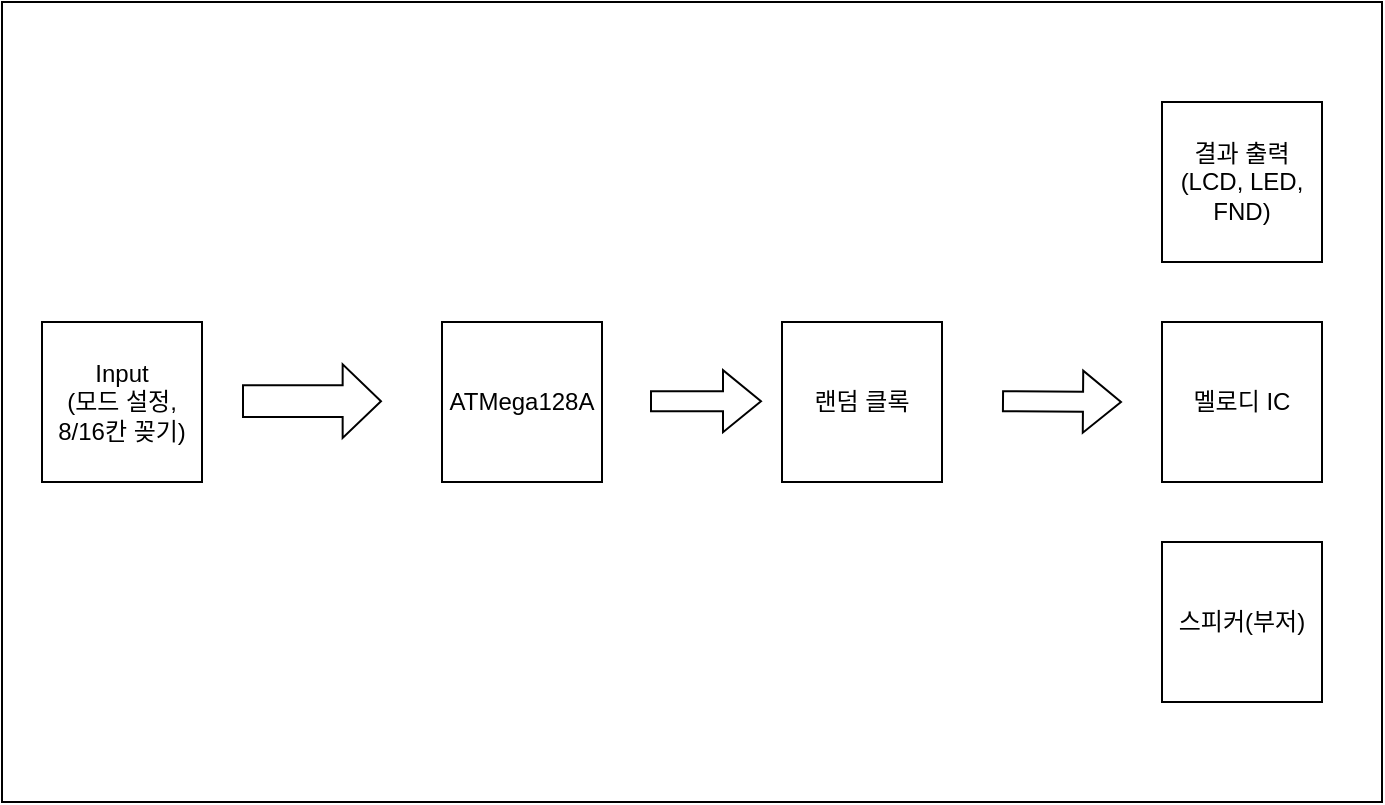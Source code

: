 <mxfile version="21.7.5" type="device">
  <diagram id="KmeOK3z8RIeW-kjtIjNT" name="페이지-1">
    <mxGraphModel dx="1290" dy="542" grid="1" gridSize="10" guides="1" tooltips="1" connect="1" arrows="1" fold="1" page="1" pageScale="1" pageWidth="827" pageHeight="1169" math="0" shadow="0">
      <root>
        <mxCell id="0" />
        <mxCell id="1" parent="0" />
        <mxCell id="A9dXil1ajjLkdsDf59uB-11" value="" style="rounded=0;whiteSpace=wrap;html=1;" vertex="1" parent="1">
          <mxGeometry x="90" width="690" height="400" as="geometry" />
        </mxCell>
        <mxCell id="A9dXil1ajjLkdsDf59uB-1" value="Input&lt;br&gt;(모드 설정,&lt;br&gt;8/16칸 꽂기)" style="whiteSpace=wrap;html=1;aspect=fixed;" vertex="1" parent="1">
          <mxGeometry x="110" y="160" width="80" height="80" as="geometry" />
        </mxCell>
        <mxCell id="A9dXil1ajjLkdsDf59uB-2" value="" style="shape=flexArrow;endArrow=classic;html=1;rounded=0;width=15.833;endSize=6.058;" edge="1" parent="1">
          <mxGeometry width="50" height="50" relative="1" as="geometry">
            <mxPoint x="210" y="199.58" as="sourcePoint" />
            <mxPoint x="280" y="199.58" as="targetPoint" />
          </mxGeometry>
        </mxCell>
        <mxCell id="A9dXil1ajjLkdsDf59uB-3" value="ATMega128A" style="whiteSpace=wrap;html=1;aspect=fixed;" vertex="1" parent="1">
          <mxGeometry x="310" y="160" width="80" height="80" as="geometry" />
        </mxCell>
        <mxCell id="A9dXil1ajjLkdsDf59uB-4" value="랜덤 클록" style="whiteSpace=wrap;html=1;aspect=fixed;" vertex="1" parent="1">
          <mxGeometry x="480" y="160" width="80" height="80" as="geometry" />
        </mxCell>
        <mxCell id="A9dXil1ajjLkdsDf59uB-5" value="" style="shape=flexArrow;endArrow=classic;html=1;rounded=0;" edge="1" parent="1">
          <mxGeometry width="50" height="50" relative="1" as="geometry">
            <mxPoint x="414" y="199.58" as="sourcePoint" />
            <mxPoint x="470" y="199.58" as="targetPoint" />
          </mxGeometry>
        </mxCell>
        <mxCell id="A9dXil1ajjLkdsDf59uB-6" value="" style="shape=flexArrow;endArrow=classic;html=1;rounded=0;" edge="1" parent="1">
          <mxGeometry width="50" height="50" relative="1" as="geometry">
            <mxPoint x="590" y="199.58" as="sourcePoint" />
            <mxPoint x="650" y="200" as="targetPoint" />
          </mxGeometry>
        </mxCell>
        <mxCell id="A9dXil1ajjLkdsDf59uB-7" value="결과 출력&lt;br&gt;(LCD, LED, FND)" style="whiteSpace=wrap;html=1;aspect=fixed;" vertex="1" parent="1">
          <mxGeometry x="670" y="50" width="80" height="80" as="geometry" />
        </mxCell>
        <mxCell id="A9dXil1ajjLkdsDf59uB-8" value="스피커(부저)" style="whiteSpace=wrap;html=1;aspect=fixed;" vertex="1" parent="1">
          <mxGeometry x="670" y="270" width="80" height="80" as="geometry" />
        </mxCell>
        <mxCell id="A9dXil1ajjLkdsDf59uB-9" value="멜로디 IC" style="whiteSpace=wrap;html=1;aspect=fixed;" vertex="1" parent="1">
          <mxGeometry x="670" y="160" width="80" height="80" as="geometry" />
        </mxCell>
      </root>
    </mxGraphModel>
  </diagram>
</mxfile>
